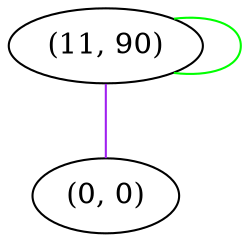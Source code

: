 graph "" {
"(11, 90)";
"(0, 0)";
"(11, 90)" -- "(11, 90)"  [color=green, key=0, weight=2];
"(11, 90)" -- "(0, 0)"  [color=purple, key=0, weight=4];
}

